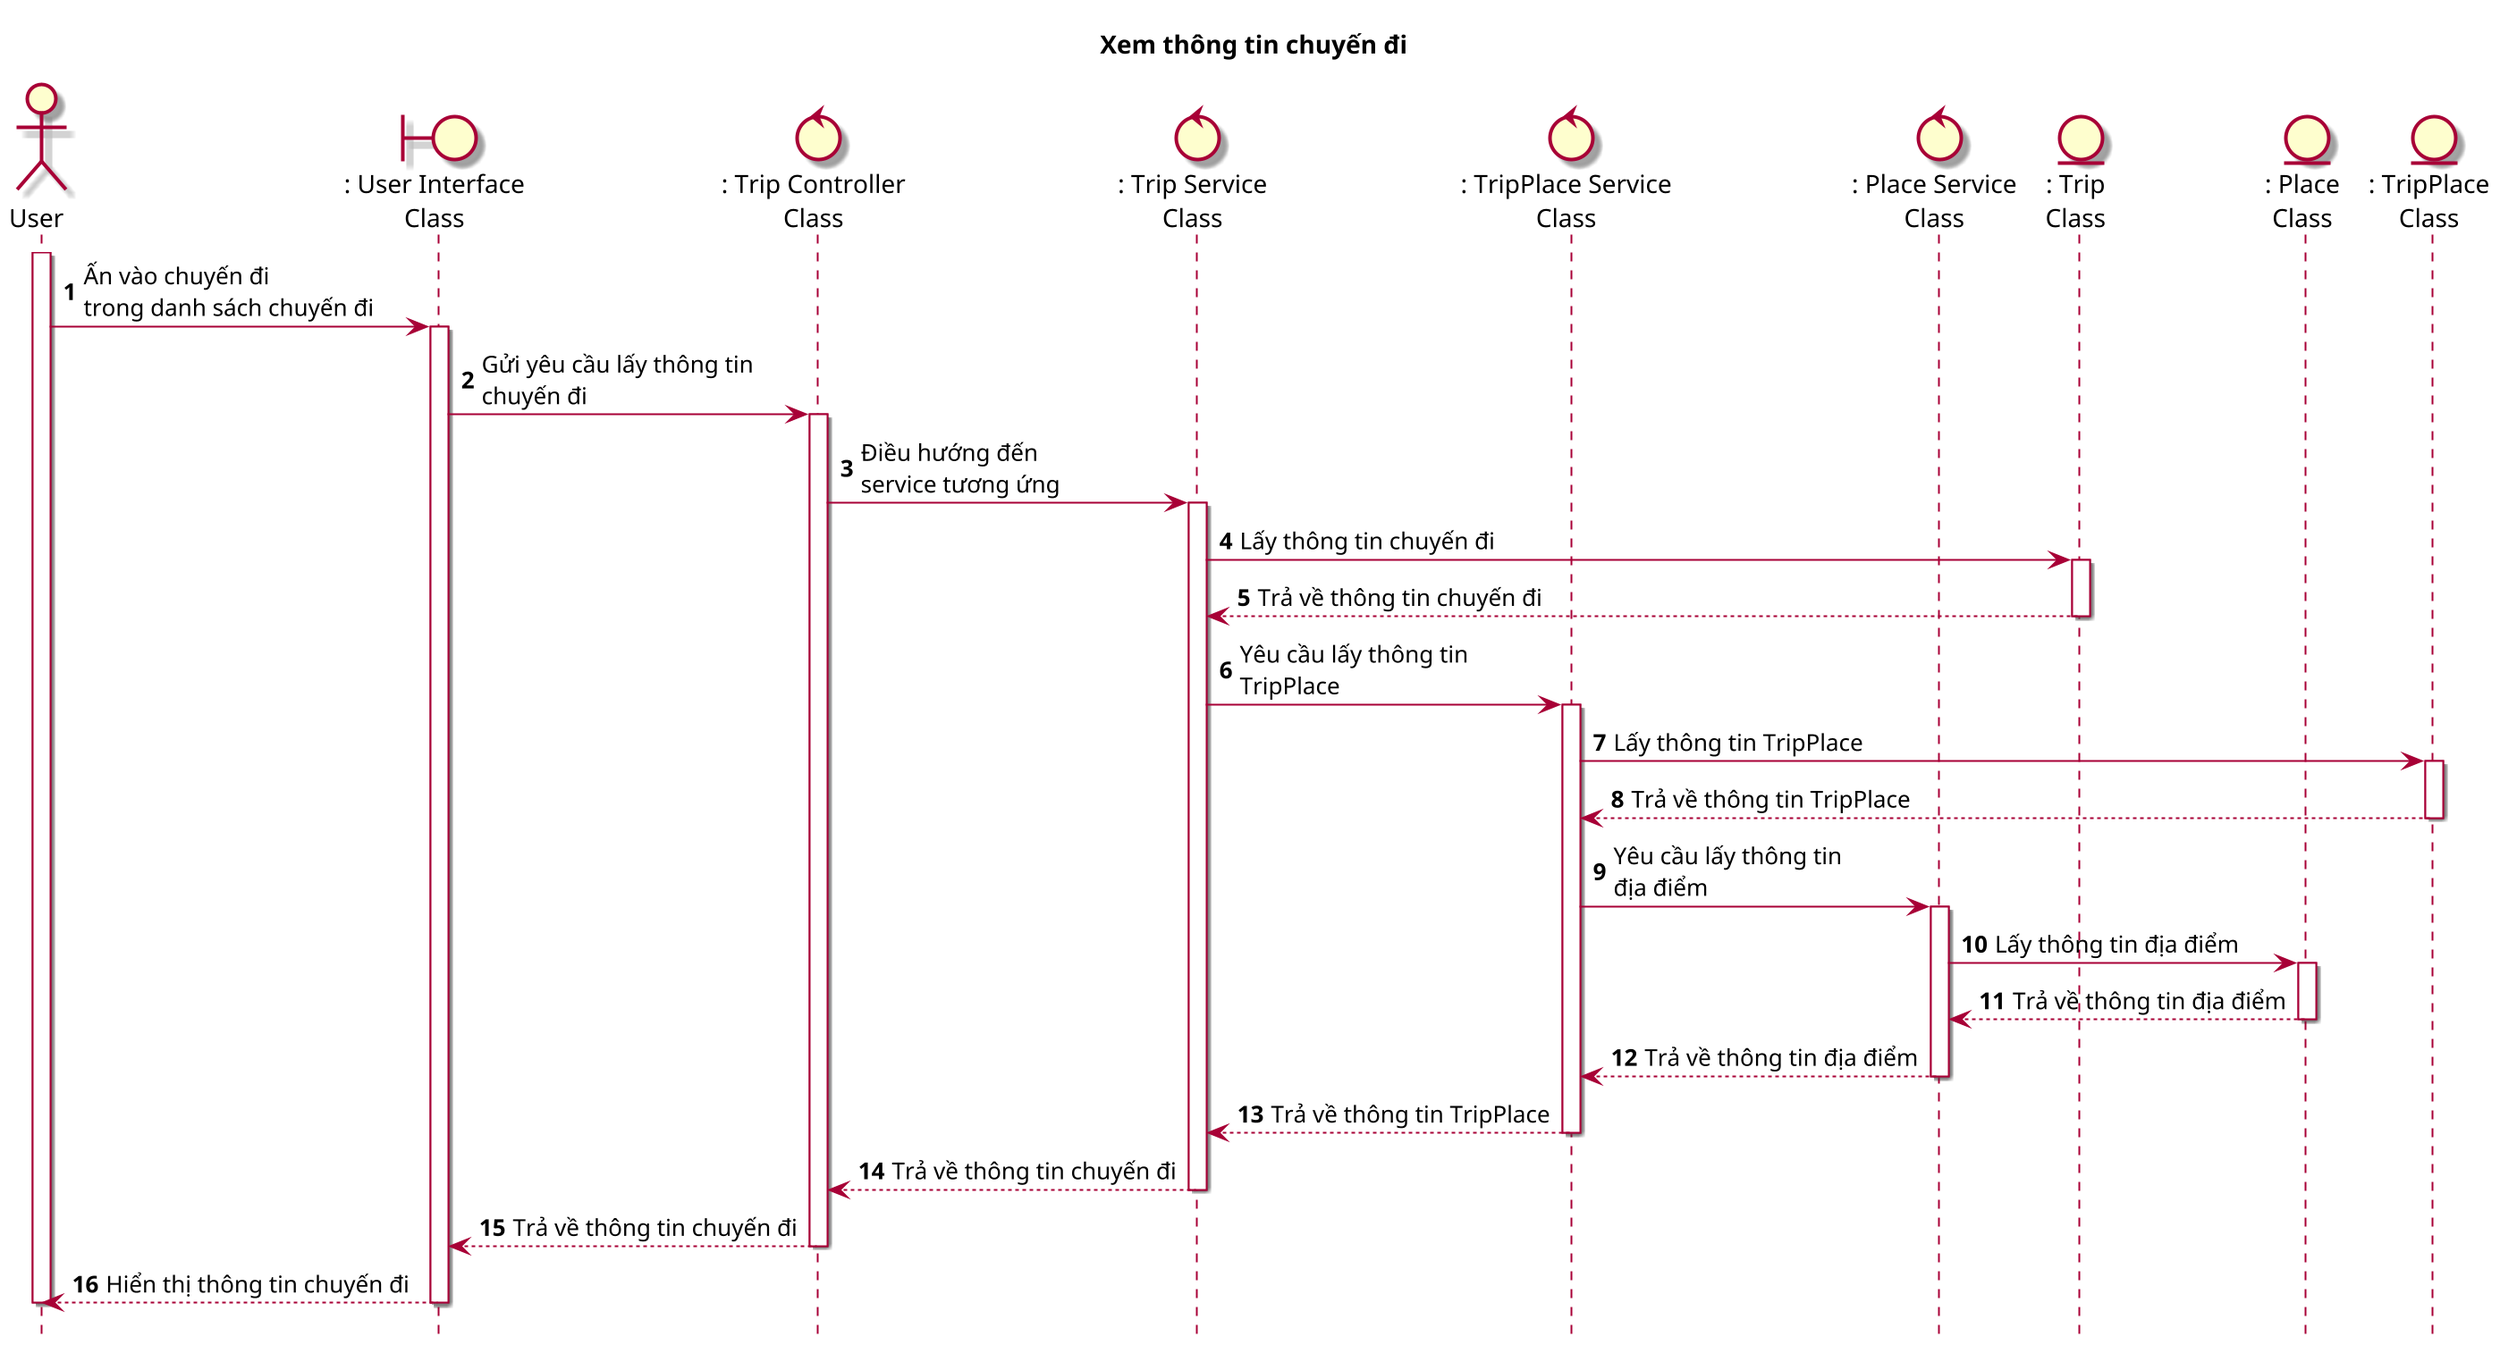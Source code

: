 @startuml XemThongTinChuyenDi

title Xem thông tin chuyến đi

skin rose
scale 2
hide footbox

actor User as user
boundary ": User Interface\nClass" as ui
control ": Trip Controller\nClass" as tc
control ": Trip Service\nClass" as ts
control ": TripPlace Service\nClass" as tps
control ": Place Service\nClass" as ps
entity ": Trip\nClass" as t
entity ": Place\nClass" as p
entity ": TripPlace\nClass" as tp

autonumber
user++
user -> ui++ : Ấn vào chuyến đi\ntrong danh sách chuyến đi
ui -> tc++ : Gửi yêu cầu lấy thông tin\nchuyến đi
tc -> ts++ : Điều hướng đến\nservice tương ứng
ts -> t++ : Lấy thông tin chuyến đi
t --> ts-- : Trả về thông tin chuyến đi
ts -> tps++ : Yêu cầu lấy thông tin\nTripPlace
tps -> tp++ : Lấy thông tin TripPlace
tp --> tps-- : Trả về thông tin TripPlace
tps -> ps++ : Yêu cầu lấy thông tin\nđịa điểm
ps -> p++ : Lấy thông tin địa điểm
p --> ps-- : Trả về thông tin địa điểm
ps --> tps-- : Trả về thông tin địa điểm
tps --> ts-- : Trả về thông tin TripPlace
ts --> tc-- : Trả về thông tin chuyến đi
tc --> ui-- : Trả về thông tin chuyến đi
ui --> user-- : Hiển thị thông tin chuyến đi
user--

@enduml

